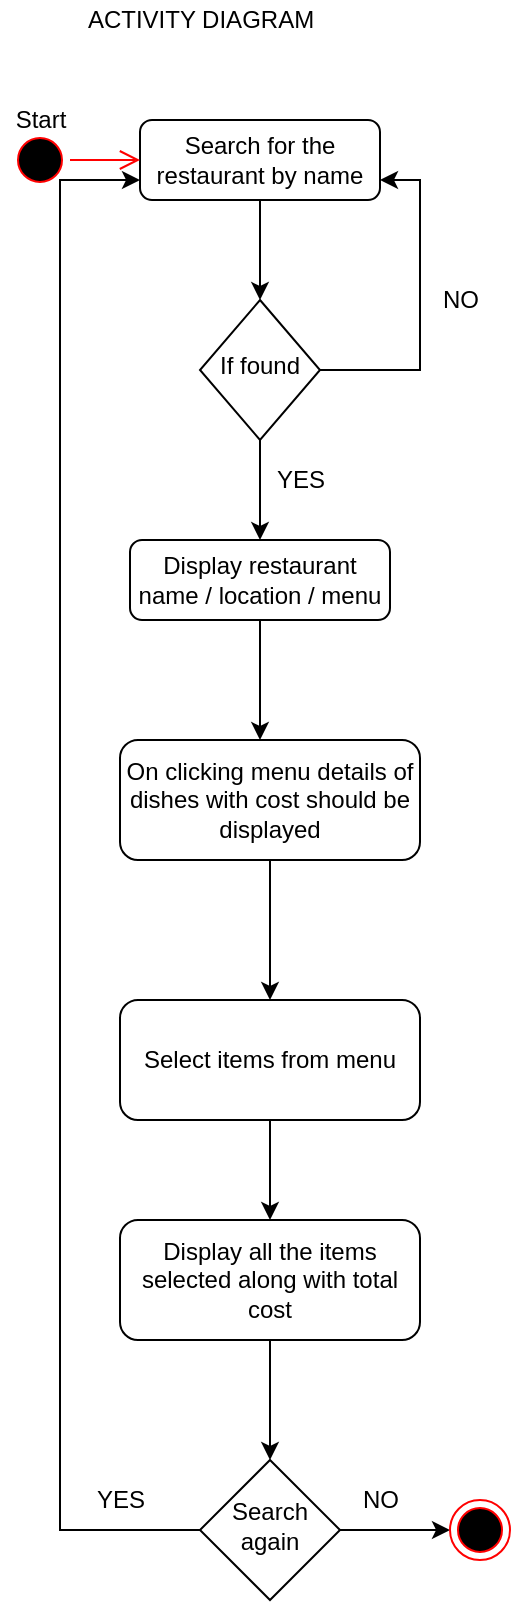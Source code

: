 <mxfile version="16.2.6" type="device"><diagram id="C5RBs43oDa-KdzZeNtuy" name="Page-1"><mxGraphModel dx="1038" dy="497" grid="1" gridSize="10" guides="1" tooltips="1" connect="1" arrows="1" fold="1" page="1" pageScale="1" pageWidth="827" pageHeight="1169" math="0" shadow="0"><root><mxCell id="WIyWlLk6GJQsqaUBKTNV-0"/><mxCell id="WIyWlLk6GJQsqaUBKTNV-1" parent="WIyWlLk6GJQsqaUBKTNV-0"/><mxCell id="-RpD94Tcok08pb1FRtI1-13" style="edgeStyle=orthogonalEdgeStyle;rounded=0;orthogonalLoop=1;jettySize=auto;html=1;entryX=0.5;entryY=0;entryDx=0;entryDy=0;" edge="1" parent="WIyWlLk6GJQsqaUBKTNV-1" source="WIyWlLk6GJQsqaUBKTNV-3" target="WIyWlLk6GJQsqaUBKTNV-6"><mxGeometry relative="1" as="geometry"/></mxCell><mxCell id="WIyWlLk6GJQsqaUBKTNV-3" value="Search for the restaurant by name" style="rounded=1;whiteSpace=wrap;html=1;fontSize=12;glass=0;strokeWidth=1;shadow=0;" parent="WIyWlLk6GJQsqaUBKTNV-1" vertex="1"><mxGeometry x="160" y="80" width="120" height="40" as="geometry"/></mxCell><mxCell id="-RpD94Tcok08pb1FRtI1-12" style="edgeStyle=orthogonalEdgeStyle;rounded=0;orthogonalLoop=1;jettySize=auto;html=1;entryX=1;entryY=0.75;entryDx=0;entryDy=0;" edge="1" parent="WIyWlLk6GJQsqaUBKTNV-1" source="WIyWlLk6GJQsqaUBKTNV-6" target="WIyWlLk6GJQsqaUBKTNV-3"><mxGeometry relative="1" as="geometry"><mxPoint x="350" y="100" as="targetPoint"/><Array as="points"><mxPoint x="300" y="205"/><mxPoint x="300" y="110"/></Array></mxGeometry></mxCell><mxCell id="-RpD94Tcok08pb1FRtI1-16" style="edgeStyle=orthogonalEdgeStyle;rounded=0;orthogonalLoop=1;jettySize=auto;html=1;entryX=0.5;entryY=0;entryDx=0;entryDy=0;" edge="1" parent="WIyWlLk6GJQsqaUBKTNV-1" source="WIyWlLk6GJQsqaUBKTNV-6" target="-RpD94Tcok08pb1FRtI1-5"><mxGeometry relative="1" as="geometry"/></mxCell><mxCell id="WIyWlLk6GJQsqaUBKTNV-6" value="If found" style="rhombus;whiteSpace=wrap;html=1;shadow=0;fontFamily=Helvetica;fontSize=12;align=center;strokeWidth=1;spacing=6;spacingTop=-4;" parent="WIyWlLk6GJQsqaUBKTNV-1" vertex="1"><mxGeometry x="190" y="170" width="60" height="70" as="geometry"/></mxCell><mxCell id="-RpD94Tcok08pb1FRtI1-2" value="Start" style="text;html=1;align=center;verticalAlign=middle;resizable=0;points=[];autosize=1;strokeColor=none;fillColor=none;" vertex="1" parent="WIyWlLk6GJQsqaUBKTNV-1"><mxGeometry x="90" y="70" width="40" height="20" as="geometry"/></mxCell><mxCell id="-RpD94Tcok08pb1FRtI1-18" value="" style="edgeStyle=orthogonalEdgeStyle;rounded=0;orthogonalLoop=1;jettySize=auto;html=1;" edge="1" parent="WIyWlLk6GJQsqaUBKTNV-1" source="-RpD94Tcok08pb1FRtI1-5" target="-RpD94Tcok08pb1FRtI1-17"><mxGeometry relative="1" as="geometry"><Array as="points"><mxPoint x="220" y="380"/><mxPoint x="220" y="380"/></Array></mxGeometry></mxCell><mxCell id="-RpD94Tcok08pb1FRtI1-5" value="Display restaurant name / location / menu" style="rounded=1;whiteSpace=wrap;html=1;fontSize=12;glass=0;strokeWidth=1;shadow=0;" vertex="1" parent="WIyWlLk6GJQsqaUBKTNV-1"><mxGeometry x="155" y="290" width="130" height="40" as="geometry"/></mxCell><mxCell id="-RpD94Tcok08pb1FRtI1-15" value="NO" style="text;html=1;align=center;verticalAlign=middle;resizable=0;points=[];autosize=1;strokeColor=none;fillColor=none;" vertex="1" parent="WIyWlLk6GJQsqaUBKTNV-1"><mxGeometry x="305" y="160" width="30" height="20" as="geometry"/></mxCell><mxCell id="-RpD94Tcok08pb1FRtI1-20" style="edgeStyle=orthogonalEdgeStyle;rounded=0;orthogonalLoop=1;jettySize=auto;html=1;entryX=0.5;entryY=0;entryDx=0;entryDy=0;" edge="1" parent="WIyWlLk6GJQsqaUBKTNV-1" source="-RpD94Tcok08pb1FRtI1-17" target="-RpD94Tcok08pb1FRtI1-19"><mxGeometry relative="1" as="geometry"/></mxCell><mxCell id="-RpD94Tcok08pb1FRtI1-17" value="On clicking menu details of dishes with cost should be displayed" style="rounded=1;whiteSpace=wrap;html=1;fontSize=12;glass=0;strokeWidth=1;shadow=0;" vertex="1" parent="WIyWlLk6GJQsqaUBKTNV-1"><mxGeometry x="150" y="390" width="150" height="60" as="geometry"/></mxCell><mxCell id="-RpD94Tcok08pb1FRtI1-22" style="edgeStyle=orthogonalEdgeStyle;rounded=0;orthogonalLoop=1;jettySize=auto;html=1;entryX=0.5;entryY=0;entryDx=0;entryDy=0;" edge="1" parent="WIyWlLk6GJQsqaUBKTNV-1" source="-RpD94Tcok08pb1FRtI1-19" target="-RpD94Tcok08pb1FRtI1-21"><mxGeometry relative="1" as="geometry"/></mxCell><mxCell id="-RpD94Tcok08pb1FRtI1-19" value="Select items from menu" style="rounded=1;whiteSpace=wrap;html=1;fontSize=12;glass=0;strokeWidth=1;shadow=0;" vertex="1" parent="WIyWlLk6GJQsqaUBKTNV-1"><mxGeometry x="150" y="520" width="150" height="60" as="geometry"/></mxCell><mxCell id="-RpD94Tcok08pb1FRtI1-24" style="edgeStyle=orthogonalEdgeStyle;rounded=0;orthogonalLoop=1;jettySize=auto;html=1;entryX=0.5;entryY=0;entryDx=0;entryDy=0;" edge="1" parent="WIyWlLk6GJQsqaUBKTNV-1" source="-RpD94Tcok08pb1FRtI1-21" target="-RpD94Tcok08pb1FRtI1-23"><mxGeometry relative="1" as="geometry"/></mxCell><mxCell id="-RpD94Tcok08pb1FRtI1-21" value="Display all the items selected along with total cost" style="rounded=1;whiteSpace=wrap;html=1;fontSize=12;glass=0;strokeWidth=1;shadow=0;" vertex="1" parent="WIyWlLk6GJQsqaUBKTNV-1"><mxGeometry x="150" y="630" width="150" height="60" as="geometry"/></mxCell><mxCell id="-RpD94Tcok08pb1FRtI1-25" style="edgeStyle=orthogonalEdgeStyle;rounded=0;orthogonalLoop=1;jettySize=auto;html=1;" edge="1" parent="WIyWlLk6GJQsqaUBKTNV-1" source="-RpD94Tcok08pb1FRtI1-23" target="-RpD94Tcok08pb1FRtI1-26"><mxGeometry relative="1" as="geometry"><mxPoint x="330" y="785" as="targetPoint"/></mxGeometry></mxCell><mxCell id="-RpD94Tcok08pb1FRtI1-32" style="edgeStyle=orthogonalEdgeStyle;rounded=0;orthogonalLoop=1;jettySize=auto;html=1;entryX=0;entryY=0.75;entryDx=0;entryDy=0;" edge="1" parent="WIyWlLk6GJQsqaUBKTNV-1" source="-RpD94Tcok08pb1FRtI1-23" target="WIyWlLk6GJQsqaUBKTNV-3"><mxGeometry relative="1" as="geometry"><mxPoint x="120" y="130" as="targetPoint"/><Array as="points"><mxPoint x="120" y="785"/><mxPoint x="120" y="110"/></Array></mxGeometry></mxCell><mxCell id="-RpD94Tcok08pb1FRtI1-23" value="Search again" style="rhombus;whiteSpace=wrap;html=1;shadow=0;fontFamily=Helvetica;fontSize=12;align=center;strokeWidth=1;spacing=6;spacingTop=-4;" vertex="1" parent="WIyWlLk6GJQsqaUBKTNV-1"><mxGeometry x="190" y="750" width="70" height="70" as="geometry"/></mxCell><mxCell id="-RpD94Tcok08pb1FRtI1-26" value="" style="ellipse;html=1;shape=endState;fillColor=#000000;strokeColor=#ff0000;" vertex="1" parent="WIyWlLk6GJQsqaUBKTNV-1"><mxGeometry x="315" y="770" width="30" height="30" as="geometry"/></mxCell><mxCell id="-RpD94Tcok08pb1FRtI1-27" value="" style="ellipse;html=1;shape=startState;fillColor=#000000;strokeColor=#ff0000;" vertex="1" parent="WIyWlLk6GJQsqaUBKTNV-1"><mxGeometry x="95" y="85" width="30" height="30" as="geometry"/></mxCell><mxCell id="-RpD94Tcok08pb1FRtI1-28" value="" style="edgeStyle=orthogonalEdgeStyle;html=1;verticalAlign=bottom;endArrow=open;endSize=8;strokeColor=#ff0000;rounded=0;entryX=0;entryY=0.5;entryDx=0;entryDy=0;" edge="1" source="-RpD94Tcok08pb1FRtI1-27" parent="WIyWlLk6GJQsqaUBKTNV-1" target="WIyWlLk6GJQsqaUBKTNV-3"><mxGeometry relative="1" as="geometry"><mxPoint x="414" y="465" as="targetPoint"/></mxGeometry></mxCell><mxCell id="-RpD94Tcok08pb1FRtI1-30" value="YES" style="text;html=1;align=center;verticalAlign=middle;resizable=0;points=[];autosize=1;strokeColor=none;fillColor=none;" vertex="1" parent="WIyWlLk6GJQsqaUBKTNV-1"><mxGeometry x="220" y="250" width="40" height="20" as="geometry"/></mxCell><mxCell id="-RpD94Tcok08pb1FRtI1-31" value="NO" style="text;html=1;align=center;verticalAlign=middle;resizable=0;points=[];autosize=1;strokeColor=none;fillColor=none;" vertex="1" parent="WIyWlLk6GJQsqaUBKTNV-1"><mxGeometry x="265" y="760" width="30" height="20" as="geometry"/></mxCell><mxCell id="-RpD94Tcok08pb1FRtI1-33" value="YES" style="text;html=1;align=center;verticalAlign=middle;resizable=0;points=[];autosize=1;strokeColor=none;fillColor=none;" vertex="1" parent="WIyWlLk6GJQsqaUBKTNV-1"><mxGeometry x="130" y="760" width="40" height="20" as="geometry"/></mxCell><mxCell id="-RpD94Tcok08pb1FRtI1-34" value="ACTIVITY DIAGRAM" style="text;html=1;align=center;verticalAlign=middle;resizable=0;points=[];autosize=1;strokeColor=none;fillColor=none;" vertex="1" parent="WIyWlLk6GJQsqaUBKTNV-1"><mxGeometry x="125" y="20" width="130" height="20" as="geometry"/></mxCell></root></mxGraphModel></diagram></mxfile>